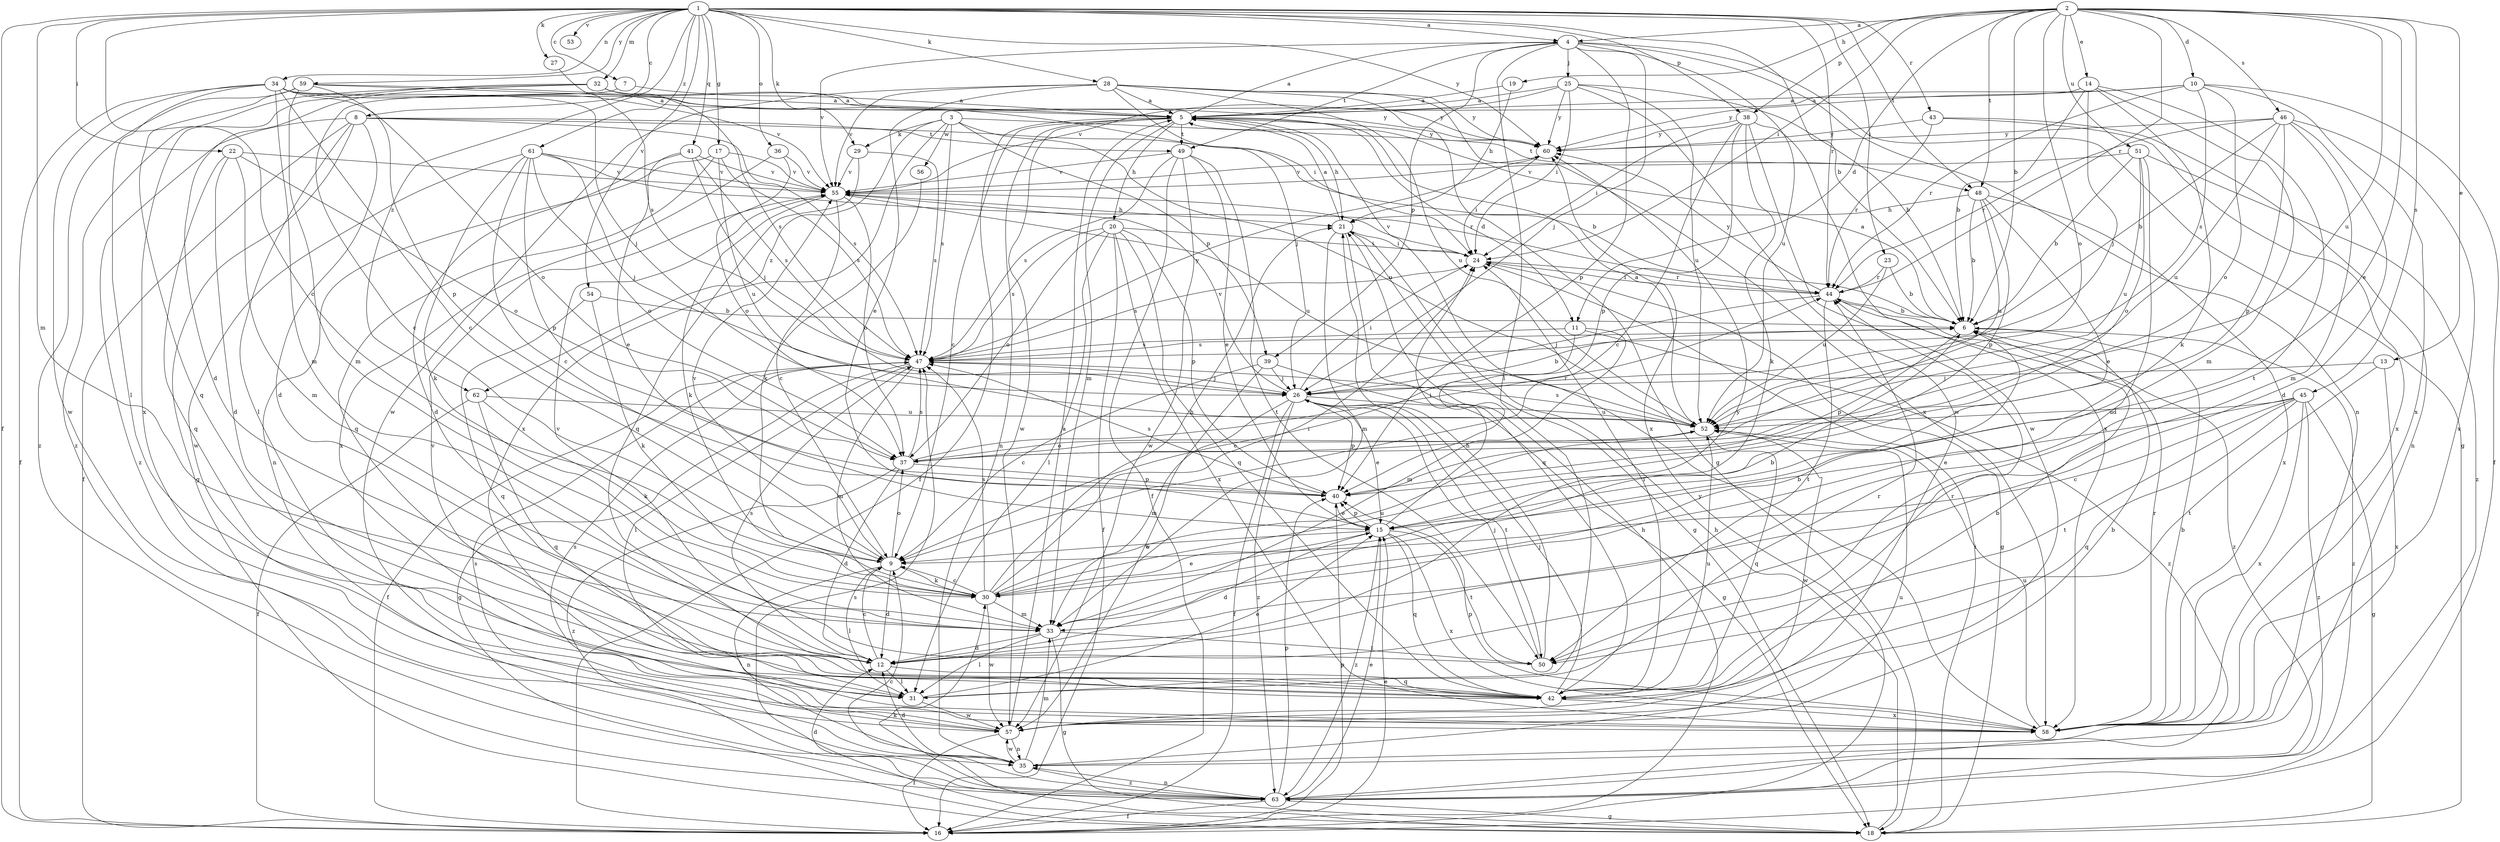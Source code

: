 strict digraph  {
	1 -> 4 [label=a];
	2 -> 4 [label=a];
	5 -> 4 [label=a];
	6 -> 5 [label=a];
	7 -> 5 [label=a];
	10 -> 5 [label=a];
	14 -> 5 [label=a];
	19 -> 5 [label=a];
	21 -> 5 [label=a];
	25 -> 5 [label=a];
	28 -> 5 [label=a];
	32 -> 5 [label=a];
	34 -> 5 [label=a];
	52 -> 5 [label=a];
	57 -> 5 [label=a];
	59 -> 5 [label=a];
	1 -> 6 [label=b];
	2 -> 6 [label=b];
	8 -> 6 [label=b];
	14 -> 6 [label=b];
	23 -> 6 [label=b];
	25 -> 6 [label=b];
	26 -> 6 [label=b];
	30 -> 6 [label=b];
	33 -> 6 [label=b];
	42 -> 6 [label=b];
	44 -> 6 [label=b];
	46 -> 6 [label=b];
	48 -> 6 [label=b];
	51 -> 6 [label=b];
	54 -> 6 [label=b];
	57 -> 6 [label=b];
	58 -> 6 [label=b];
	1 -> 7 [label=c];
	1 -> 8 [label=c];
	1 -> 9 [label=c];
	5 -> 9 [label=c];
	7 -> 9 [label=c];
	11 -> 9 [label=c];
	12 -> 9 [label=c];
	15 -> 9 [label=c];
	30 -> 9 [label=c];
	34 -> 9 [label=c];
	38 -> 9 [label=c];
	39 -> 9 [label=c];
	45 -> 9 [label=c];
	55 -> 9 [label=c];
	61 -> 9 [label=c];
	63 -> 9 [label=c];
	2 -> 10 [label=d];
	2 -> 11 [label=d];
	5 -> 11 [label=d];
	8 -> 12 [label=d];
	9 -> 12 [label=d];
	15 -> 12 [label=d];
	22 -> 12 [label=d];
	32 -> 12 [label=d];
	33 -> 12 [label=d];
	35 -> 12 [label=d];
	37 -> 12 [label=d];
	41 -> 12 [label=d];
	46 -> 12 [label=d];
	51 -> 12 [label=d];
	63 -> 12 [label=d];
	2 -> 13 [label=e];
	2 -> 14 [label=e];
	2 -> 15 [label=e];
	16 -> 15 [label=e];
	26 -> 15 [label=e];
	28 -> 15 [label=e];
	30 -> 15 [label=e];
	31 -> 15 [label=e];
	40 -> 15 [label=e];
	41 -> 15 [label=e];
	45 -> 15 [label=e];
	48 -> 15 [label=e];
	49 -> 15 [label=e];
	63 -> 15 [label=e];
	1 -> 16 [label=f];
	5 -> 16 [label=f];
	8 -> 16 [label=f];
	10 -> 16 [label=f];
	20 -> 16 [label=f];
	26 -> 16 [label=f];
	34 -> 16 [label=f];
	47 -> 16 [label=f];
	49 -> 16 [label=f];
	57 -> 16 [label=f];
	62 -> 16 [label=f];
	63 -> 16 [label=f];
	1 -> 17 [label=g];
	4 -> 18 [label=g];
	8 -> 18 [label=g];
	21 -> 18 [label=g];
	24 -> 18 [label=g];
	28 -> 18 [label=g];
	33 -> 18 [label=g];
	39 -> 18 [label=g];
	45 -> 18 [label=g];
	47 -> 18 [label=g];
	63 -> 18 [label=g];
	2 -> 19 [label=h];
	5 -> 20 [label=h];
	5 -> 21 [label=h];
	16 -> 21 [label=h];
	18 -> 21 [label=h];
	19 -> 21 [label=h];
	30 -> 21 [label=h];
	48 -> 21 [label=h];
	50 -> 21 [label=h];
	55 -> 21 [label=h];
	1 -> 22 [label=i];
	1 -> 23 [label=i];
	2 -> 24 [label=i];
	15 -> 24 [label=i];
	18 -> 24 [label=i];
	20 -> 24 [label=i];
	21 -> 24 [label=i];
	25 -> 24 [label=i];
	26 -> 24 [label=i];
	30 -> 24 [label=i];
	38 -> 24 [label=i];
	42 -> 24 [label=i];
	44 -> 24 [label=i];
	59 -> 24 [label=i];
	60 -> 24 [label=i];
	4 -> 25 [label=j];
	4 -> 26 [label=j];
	13 -> 26 [label=j];
	14 -> 26 [label=j];
	28 -> 26 [label=j];
	34 -> 26 [label=j];
	39 -> 26 [label=j];
	41 -> 26 [label=j];
	42 -> 26 [label=j];
	44 -> 26 [label=j];
	47 -> 26 [label=j];
	50 -> 26 [label=j];
	61 -> 26 [label=j];
	1 -> 27 [label=k];
	1 -> 28 [label=k];
	1 -> 29 [label=k];
	3 -> 29 [label=k];
	9 -> 30 [label=k];
	14 -> 30 [label=k];
	18 -> 30 [label=k];
	38 -> 30 [label=k];
	54 -> 30 [label=k];
	55 -> 30 [label=k];
	56 -> 30 [label=k];
	61 -> 30 [label=k];
	62 -> 30 [label=k];
	4 -> 31 [label=l];
	8 -> 31 [label=l];
	9 -> 31 [label=l];
	12 -> 31 [label=l];
	20 -> 31 [label=l];
	33 -> 31 [label=l];
	34 -> 31 [label=l];
	47 -> 31 [label=l];
	1 -> 32 [label=m];
	1 -> 33 [label=m];
	5 -> 33 [label=m];
	11 -> 33 [label=m];
	14 -> 33 [label=m];
	21 -> 33 [label=m];
	22 -> 33 [label=m];
	26 -> 33 [label=m];
	30 -> 33 [label=m];
	34 -> 33 [label=m];
	35 -> 33 [label=m];
	46 -> 33 [label=m];
	47 -> 33 [label=m];
	59 -> 33 [label=m];
	1 -> 34 [label=n];
	4 -> 35 [label=n];
	5 -> 35 [label=n];
	9 -> 35 [label=n];
	17 -> 35 [label=n];
	43 -> 35 [label=n];
	57 -> 35 [label=n];
	63 -> 35 [label=n];
	1 -> 36 [label=o];
	2 -> 37 [label=o];
	9 -> 37 [label=o];
	10 -> 37 [label=o];
	20 -> 37 [label=o];
	22 -> 37 [label=o];
	34 -> 37 [label=o];
	36 -> 37 [label=o];
	51 -> 37 [label=o];
	52 -> 37 [label=o];
	55 -> 37 [label=o];
	61 -> 37 [label=o];
	1 -> 38 [label=p];
	2 -> 38 [label=p];
	3 -> 39 [label=p];
	4 -> 39 [label=p];
	4 -> 40 [label=p];
	6 -> 40 [label=p];
	15 -> 40 [label=p];
	16 -> 40 [label=p];
	20 -> 40 [label=p];
	26 -> 40 [label=p];
	37 -> 40 [label=p];
	38 -> 40 [label=p];
	46 -> 40 [label=p];
	48 -> 40 [label=p];
	58 -> 40 [label=p];
	59 -> 40 [label=p];
	61 -> 40 [label=p];
	63 -> 40 [label=p];
	1 -> 41 [label=q];
	12 -> 42 [label=q];
	15 -> 42 [label=q];
	17 -> 42 [label=q];
	20 -> 42 [label=q];
	21 -> 42 [label=q];
	22 -> 42 [label=q];
	29 -> 42 [label=q];
	45 -> 42 [label=q];
	52 -> 42 [label=q];
	54 -> 42 [label=q];
	59 -> 42 [label=q];
	62 -> 42 [label=q];
	1 -> 43 [label=r];
	1 -> 44 [label=r];
	2 -> 44 [label=r];
	10 -> 44 [label=r];
	23 -> 44 [label=r];
	24 -> 44 [label=r];
	31 -> 44 [label=r];
	37 -> 44 [label=r];
	42 -> 44 [label=r];
	43 -> 44 [label=r];
	46 -> 44 [label=r];
	58 -> 44 [label=r];
	61 -> 44 [label=r];
	2 -> 45 [label=s];
	2 -> 46 [label=s];
	3 -> 47 [label=s];
	6 -> 47 [label=s];
	8 -> 47 [label=s];
	10 -> 47 [label=s];
	11 -> 47 [label=s];
	12 -> 47 [label=s];
	17 -> 47 [label=s];
	18 -> 47 [label=s];
	20 -> 47 [label=s];
	24 -> 47 [label=s];
	27 -> 47 [label=s];
	29 -> 47 [label=s];
	30 -> 47 [label=s];
	32 -> 47 [label=s];
	35 -> 47 [label=s];
	37 -> 47 [label=s];
	40 -> 47 [label=s];
	41 -> 47 [label=s];
	49 -> 47 [label=s];
	52 -> 47 [label=s];
	57 -> 47 [label=s];
	1 -> 48 [label=t];
	2 -> 48 [label=t];
	3 -> 48 [label=t];
	4 -> 49 [label=t];
	5 -> 49 [label=t];
	8 -> 49 [label=t];
	13 -> 50 [label=t];
	14 -> 50 [label=t];
	15 -> 50 [label=t];
	26 -> 50 [label=t];
	33 -> 50 [label=t];
	44 -> 50 [label=t];
	45 -> 50 [label=t];
	49 -> 50 [label=t];
	2 -> 51 [label=u];
	2 -> 52 [label=u];
	3 -> 52 [label=u];
	4 -> 52 [label=u];
	17 -> 52 [label=u];
	23 -> 52 [label=u];
	25 -> 52 [label=u];
	26 -> 52 [label=u];
	28 -> 52 [label=u];
	30 -> 52 [label=u];
	35 -> 52 [label=u];
	42 -> 52 [label=u];
	45 -> 52 [label=u];
	46 -> 52 [label=u];
	48 -> 52 [label=u];
	51 -> 52 [label=u];
	55 -> 52 [label=u];
	58 -> 52 [label=u];
	62 -> 52 [label=u];
	1 -> 53 [label=v];
	1 -> 54 [label=v];
	4 -> 55 [label=v];
	9 -> 55 [label=v];
	17 -> 55 [label=v];
	22 -> 55 [label=v];
	24 -> 55 [label=v];
	25 -> 55 [label=v];
	26 -> 55 [label=v];
	28 -> 55 [label=v];
	29 -> 55 [label=v];
	31 -> 55 [label=v];
	34 -> 55 [label=v];
	36 -> 55 [label=v];
	41 -> 55 [label=v];
	49 -> 55 [label=v];
	50 -> 55 [label=v];
	51 -> 55 [label=v];
	60 -> 55 [label=v];
	61 -> 55 [label=v];
	3 -> 56 [label=w];
	5 -> 57 [label=w];
	25 -> 57 [label=w];
	28 -> 57 [label=w];
	30 -> 57 [label=w];
	31 -> 57 [label=w];
	34 -> 57 [label=w];
	35 -> 57 [label=w];
	38 -> 57 [label=w];
	39 -> 57 [label=w];
	49 -> 57 [label=w];
	52 -> 57 [label=w];
	61 -> 57 [label=w];
	3 -> 58 [label=x];
	5 -> 58 [label=x];
	10 -> 58 [label=x];
	13 -> 58 [label=x];
	15 -> 58 [label=x];
	20 -> 58 [label=x];
	28 -> 58 [label=x];
	32 -> 58 [label=x];
	36 -> 58 [label=x];
	38 -> 58 [label=x];
	42 -> 58 [label=x];
	43 -> 58 [label=x];
	45 -> 58 [label=x];
	46 -> 58 [label=x];
	48 -> 58 [label=x];
	1 -> 59 [label=y];
	1 -> 60 [label=y];
	5 -> 60 [label=y];
	10 -> 60 [label=y];
	12 -> 60 [label=y];
	16 -> 60 [label=y];
	25 -> 60 [label=y];
	28 -> 60 [label=y];
	32 -> 60 [label=y];
	34 -> 60 [label=y];
	38 -> 60 [label=y];
	43 -> 60 [label=y];
	44 -> 60 [label=y];
	46 -> 60 [label=y];
	47 -> 60 [label=y];
	1 -> 61 [label=z];
	1 -> 62 [label=z];
	3 -> 62 [label=z];
	6 -> 63 [label=z];
	8 -> 63 [label=z];
	11 -> 63 [label=z];
	15 -> 63 [label=z];
	26 -> 63 [label=z];
	32 -> 63 [label=z];
	35 -> 63 [label=z];
	37 -> 63 [label=z];
	44 -> 63 [label=z];
	45 -> 63 [label=z];
	51 -> 63 [label=z];
	59 -> 63 [label=z];
}
